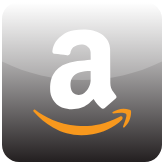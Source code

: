 <mxfile>
    <diagram id="twNxM1LV_PF0m2Hv2Vv2" name="Page-1">
        <mxGraphModel dx="432" dy="406" grid="1" gridSize="10" guides="1" tooltips="1" connect="1" arrows="1" fold="1" page="1" pageScale="1" pageWidth="850" pageHeight="1100" math="0" shadow="0">
            <root>
                <mxCell id="0"/>
                <mxCell id="1" parent="0"/>
                <mxCell id="2" value="" style="dashed=0;outlineConnect=0;html=1;align=center;labelPosition=center;verticalLabelPosition=bottom;verticalAlign=top;shape=mxgraph.webicons.amazon_2;gradientColor=#231F20" vertex="1" parent="1">
                    <mxGeometry x="170" y="160" width="80" height="80" as="geometry"/>
                </mxCell>
            </root>
        </mxGraphModel>
    </diagram>
</mxfile>
